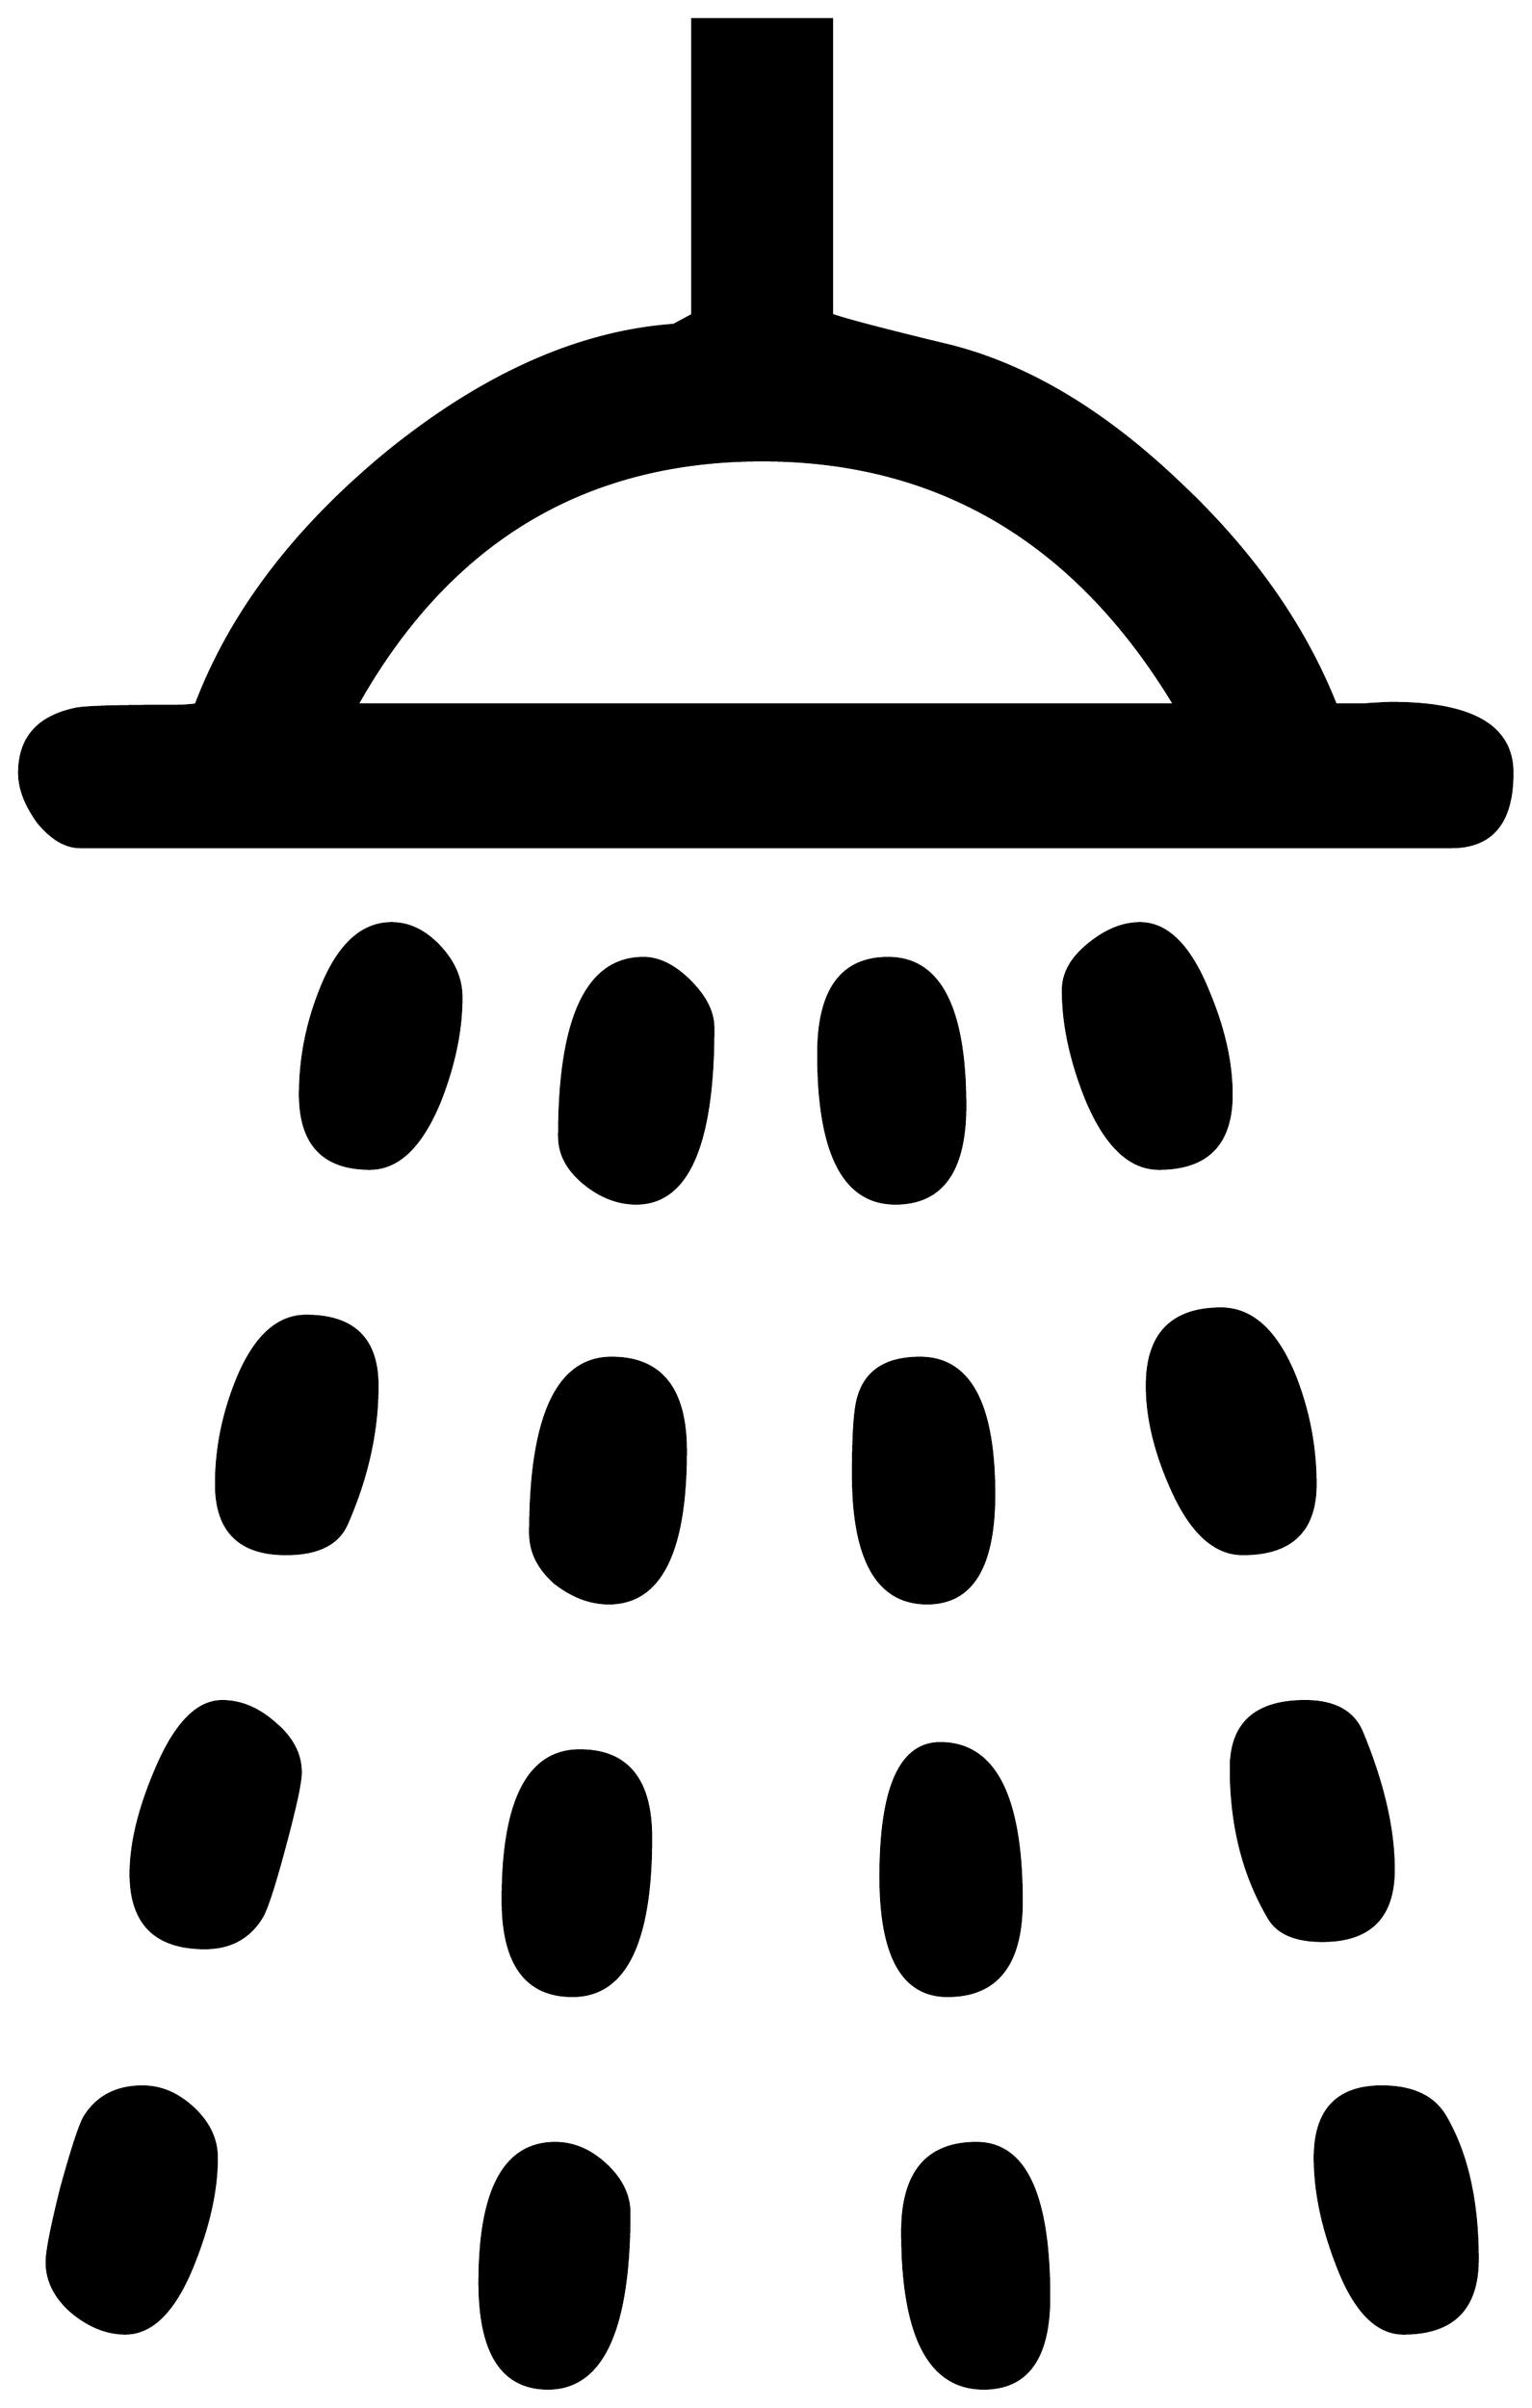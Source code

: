


\begin{tikzpicture}[y=0.80pt, x=0.80pt, yscale=-1.0, xscale=1.0, inner sep=0pt, outer sep=0pt]
\begin{scope}[shift={(100.0,1664.0)},nonzero rule]
  \path[draw=.,fill=.,line width=1.600pt] (1113.0,-838.0) ..
    controls (1113.0,-804.0) and (1099.0,-787.0) ..
    (1071.0,-787.0) -- (124.0,-787.0) .. controls (114.0,-787.0)
    and (104.333,-792.667) .. (95.0,-804.0) .. controls
    (86.333,-816.0) and (82.0,-827.333) .. (82.0,-838.0) .. controls
    (82.0,-862.0) and (95.0,-876.667) .. (121.0,-882.0) ..
    controls (127.0,-883.333) and (149.0,-884.0) .. (187.0,-884.0)
    .. controls (194.333,-884.0) and (200.0,-884.333) ..
    (204.0,-885.0) .. controls (228.0,-948.333) and
    (272.0,-1006.333) .. (336.0,-1059.0) .. controls
    (402.667,-1113.0) and (468.667,-1142.333) .. (534.0,-1147.0) --
    (547.0,-1154.0) -- (547.0,-1358.0) -- (643.0,-1358.0) --
    (643.0,-1154.0) .. controls (652.333,-1150.667) and
    (677.667,-1144.0) .. (719.0,-1134.0) .. controls
    (774.333,-1121.333) and (828.667,-1089.667) .. (882.0,-1039.0) ..
    controls (932.667,-991.667) and (969.0,-940.333) .. (991.0,-885.0)
    .. controls (995.667,-885.0) and (1002.333,-885.0) ..
    (1011.0,-885.0) .. controls (1020.333,-885.667) and
    (1026.667,-886.0) .. (1030.0,-886.0) .. controls
    (1085.333,-886.0) and (1113.0,-870.0) .. (1113.0,-838.0) --
    cycle(919.0,-616.0) .. controls (919.0,-582.0) and
    (902.333,-565.0) .. (869.0,-565.0) .. controls (849.0,-565.0)
    and (832.333,-581.0) .. (819.0,-613.0) .. controls
    (808.333,-639.667) and (803.0,-664.667) .. (803.0,-688.0) ..
    controls (803.0,-699.333) and (808.667,-709.667) .. (820.0,-719.0)
    .. controls (832.0,-729.0) and (844.0,-734.0) ..
    (856.0,-734.0) .. controls (874.667,-734.0) and (890.333,-718.333)
    .. (903.0,-687.0) .. controls (913.667,-661.667) and
    (919.0,-638.0) .. (919.0,-616.0) -- cycle(735.0,-608.0) ..
    controls (735.0,-563.333) and (719.0,-541.0) .. (687.0,-541.0)
    .. controls (651.667,-541.0) and (634.0,-575.333) ..
    (634.0,-644.0) .. controls (634.0,-688.0) and (650.0,-710.0)
    .. (682.0,-710.0) .. controls (717.333,-710.0) and
    (735.0,-676.0) .. (735.0,-608.0) -- cycle(977.0,-347.0) ..
    controls (977.0,-315.0) and (960.333,-299.0) .. (927.0,-299.0)
    .. controls (907.667,-299.0) and (891.333,-314.0) ..
    (878.0,-344.0) .. controls (866.667,-369.333) and (861.0,-393.0)
    .. (861.0,-415.0) .. controls (861.0,-450.333) and
    (878.0,-468.0) .. (912.0,-468.0) .. controls (933.333,-468.0)
    and (950.333,-452.333) .. (963.0,-421.0) .. controls
    (972.333,-397.0) and (977.0,-372.333) .. (977.0,-347.0) --
    cycle(561.0,-662.0) .. controls (561.0,-581.333) and
    (543.333,-541.0) .. (508.0,-541.0) .. controls (495.333,-541.0)
    and (483.333,-545.667) .. (472.0,-555.0) .. controls
    (460.667,-564.333) and (455.0,-575.0) .. (455.0,-587.0) ..
    controls (455.0,-669.0) and (474.333,-710.0) .. (513.0,-710.0)
    .. controls (523.667,-710.0) and (534.333,-704.667) ..
    (545.0,-694.0) .. controls (555.667,-683.333) and (561.0,-672.667)
    .. (561.0,-662.0) -- cycle(1031.0,-81.0) .. controls
    (1031.0,-48.333) and (1014.667,-32.0) .. (982.0,-32.0) ..
    controls (963.333,-32.0) and (951.0,-37.333) .. (945.0,-48.0) ..
    controls (927.667,-77.333) and (919.0,-111.667) .. (919.0,-151.0)
    .. controls (919.0,-181.667) and (936.0,-197.0) ..
    (970.0,-197.0) .. controls (990.0,-197.0) and
    (1003.0,-190.0) .. (1009.0,-176.0) .. controls
    (1023.667,-140.667) and (1031.0,-109.0) .. (1031.0,-81.0) --
    cycle(755.0,-340.0) .. controls (755.0,-290.0) and
    (739.667,-265.0) .. (709.0,-265.0) .. controls (675.0,-265.0)
    and (658.0,-294.667) .. (658.0,-354.0) .. controls
    (658.0,-382.667) and (659.333,-400.667) .. (662.0,-408.0) ..
    controls (667.333,-425.333) and (681.333,-434.0) .. (704.0,-434.0)
    .. controls (738.0,-434.0) and (755.0,-402.667) ..
    (755.0,-340.0) -- cycle(387.0,-683.0) .. controls
    (387.0,-660.333) and (382.0,-636.333) .. (372.0,-611.0) ..
    controls (359.333,-580.333) and (343.333,-565.0) .. (324.0,-565.0)
    .. controls (292.0,-565.0) and (276.0,-582.0) ..
    (276.0,-616.0) .. controls (276.0,-640.667) and (280.667,-664.667)
    .. (290.0,-688.0) .. controls (302.0,-718.667) and
    (318.333,-734.0) .. (339.0,-734.0) .. controls (351.0,-734.0)
    and (362.0,-728.667) .. (372.0,-718.0) .. controls
    (382.0,-707.333) and (387.0,-695.667) .. (387.0,-683.0) --
    cycle(1089.0,188.0) .. controls (1089.0,222.0) and
    (1072.0,239.0) .. (1038.0,239.0) .. controls (1019.333,239.0)
    and (1004.0,223.0) .. (992.0,191.0) .. controls
    (982.0,165.0) and (977.0,140.667) .. (977.0,118.0) .. controls
    (977.0,85.333) and (992.333,69.0) .. (1023.0,69.0) .. controls
    (1044.333,69.0) and (1059.0,76.0) .. (1067.0,90.0) .. controls
    (1081.667,115.333) and (1089.0,148.0) .. (1089.0,188.0) --
    cycle(542.0,-370.0) .. controls (542.0,-300.0) and
    (524.333,-265.0) .. (489.0,-265.0) .. controls (476.333,-265.0)
    and (464.0,-269.667) .. (452.0,-279.0) .. controls
    (440.667,-289.0) and (435.0,-300.333) .. (435.0,-313.0) ..
    controls (435.0,-393.667) and (453.667,-434.0) .. (491.0,-434.0)
    .. controls (525.0,-434.0) and (542.0,-412.667) ..
    (542.0,-370.0) -- cycle(774.0,-59.0) .. controls
    (774.0,-15.667) and (757.0,6.0) .. (723.0,6.0) .. controls
    (692.333,6.0) and (677.0,-21.333) .. (677.0,-76.0) .. controls
    (677.0,-137.333) and (690.667,-168.0) .. (718.0,-168.0) ..
    controls (755.333,-168.0) and (774.0,-131.667) .. (774.0,-59.0)
    -- cycle(329.0,-415.0) .. controls (329.0,-383.667) and
    (322.0,-352.0) .. (308.0,-320.0) .. controls (302.0,-306.0)
    and (288.0,-299.0) .. (266.0,-299.0) .. controls
    (234.0,-299.0) and (218.0,-315.0) .. (218.0,-347.0) ..
    controls (218.0,-371.0) and (222.667,-394.667) .. (232.0,-418.0)
    .. controls (244.0,-448.0) and (260.0,-463.0) ..
    (280.0,-463.0) .. controls (312.667,-463.0) and (329.0,-447.0)
    .. (329.0,-415.0) -- cycle(793.0,214.0) .. controls
    (793.0,256.0) and (778.0,277.0) .. (748.0,277.0) .. controls
    (710.667,277.0) and (692.0,241.0) .. (692.0,169.0) .. controls
    (692.0,128.333) and (709.0,108.0) .. (743.0,108.0) .. controls
    (776.333,108.0) and (793.0,143.333) .. (793.0,214.0) --
    cycle(518.0,-103.0) .. controls (518.0,-30.333) and
    (500.0,6.0) .. (464.0,6.0) .. controls (432.0,6.0) and
    (416.0,-16.0) .. (416.0,-60.0) .. controls (416.0,-128.667)
    and (433.667,-163.0) .. (469.0,-163.0) .. controls
    (501.667,-163.0) and (518.0,-143.0) .. (518.0,-103.0) --
    cycle(276.0,-148.0) .. controls (276.0,-141.333) and
    (272.333,-124.333) .. (265.0,-97.0) .. controls (257.667,-69.667)
    and (252.333,-53.333) .. (249.0,-48.0) .. controls (240.333,-34.0)
    and (227.333,-27.0) .. (210.0,-27.0) .. controls (176.0,-27.0)
    and (159.0,-44.0) .. (159.0,-78.0) .. controls (159.0,-98.667)
    and (164.667,-122.333) .. (176.0,-149.0) .. controls
    (189.333,-181.0) and (204.667,-197.0) .. (222.0,-197.0) ..
    controls (234.667,-197.0) and (246.667,-192.0) .. (258.0,-182.0)
    .. controls (270.0,-172.0) and (276.0,-160.667) ..
    (276.0,-148.0) -- cycle(503.0,156.0) .. controls
    (503.0,236.667) and (484.333,277.0) .. (447.0,277.0) .. controls
    (415.667,277.0) and (400.0,252.667) .. (400.0,204.0) .. controls
    (400.0,140.0) and (417.333,108.0) .. (452.0,108.0) .. controls
    (464.667,108.0) and (476.333,113.0) .. (487.0,123.0) .. controls
    (497.667,133.0) and (503.0,144.0) .. (503.0,156.0) --
    cycle(218.0,118.0) .. controls (218.0,140.0) and
    (212.667,164.333) .. (202.0,191.0) .. controls (189.333,223.0) and
    (173.667,239.0) .. (155.0,239.0) .. controls (142.333,239.0) and
    (130.0,234.0) .. (118.0,224.0) .. controls (106.667,214.0) and
    (101.0,202.667) .. (101.0,190.0) .. controls (101.0,182.667) and
    (104.333,165.667) .. (111.0,139.0) .. controls (118.333,112.333) and
    (123.667,96.0) .. (127.0,90.0) .. controls (135.667,76.0) and
    (149.0,69.0) .. (167.0,69.0) .. controls (179.667,69.0) and
    (191.333,74.0) .. (202.0,84.0) .. controls (212.667,94.0) and
    (218.0,105.333) .. (218.0,118.0) -- cycle(880.0,-885.0) ..
    controls (812.0,-997.667) and (717.0,-1054.0) ..
    (595.0,-1054.0) .. controls (471.667,-1054.0) and
    (378.333,-997.667) .. (315.0,-885.0) -- (880.0,-885.0) -- cycle;
\end{scope}

\end{tikzpicture}

